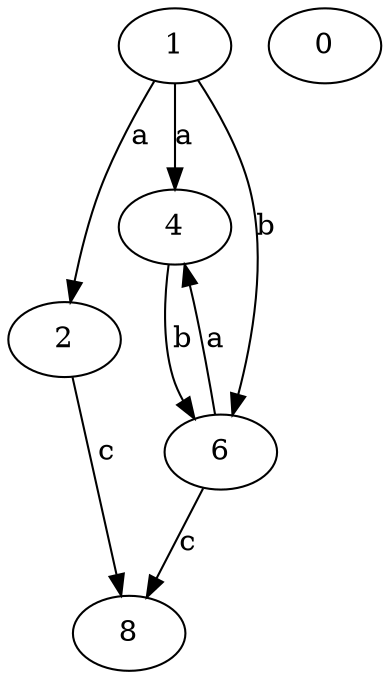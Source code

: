 strict digraph  {
1;
2;
4;
0;
6;
8;
1 -> 2  [label=a];
1 -> 4  [label=a];
1 -> 6  [label=b];
2 -> 8  [label=c];
4 -> 6  [label=b];
6 -> 4  [label=a];
6 -> 8  [label=c];
}
